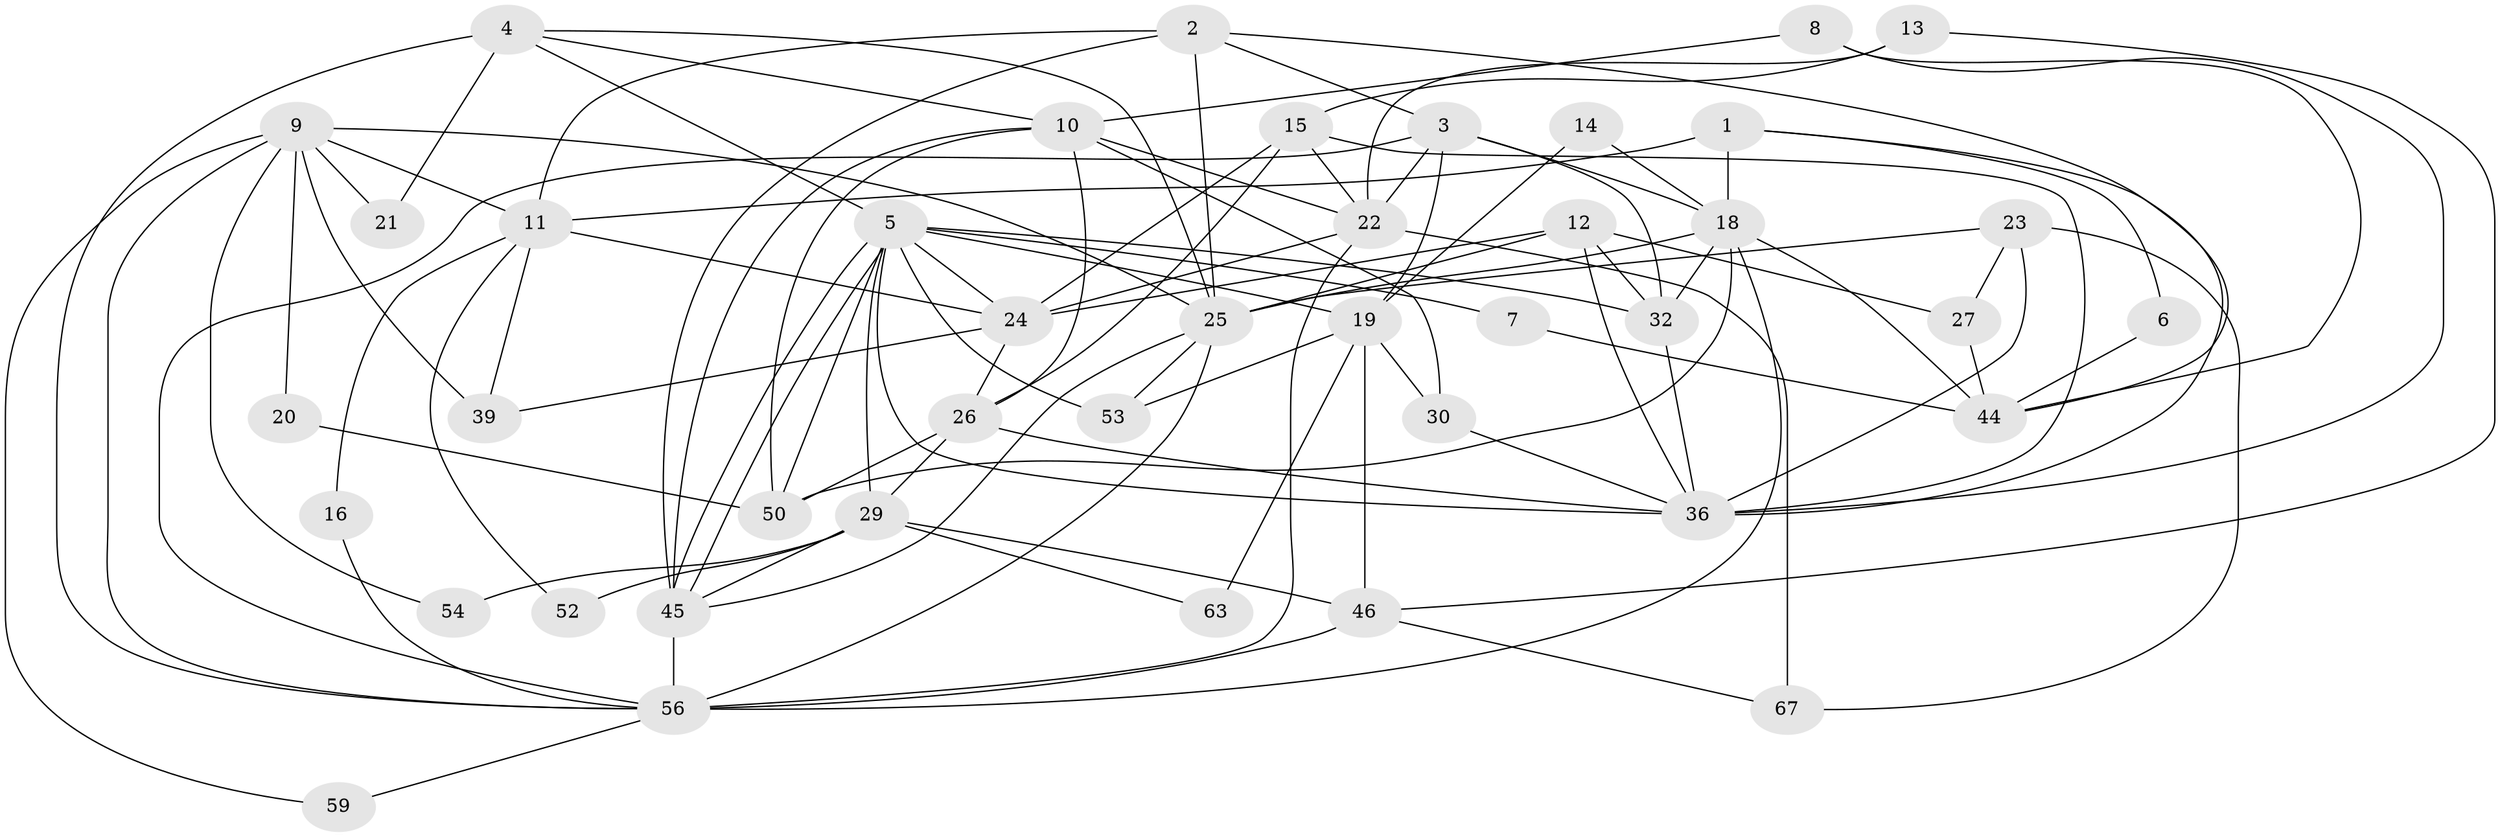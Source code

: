 // Generated by graph-tools (version 1.1) at 2025/52/02/27/25 19:52:03]
// undirected, 42 vertices, 103 edges
graph export_dot {
graph [start="1"]
  node [color=gray90,style=filled];
  1 [super="+51"];
  2 [super="+17"];
  3 [super="+40"];
  4 [super="+38"];
  5 [super="+43"];
  6;
  7;
  8;
  9 [super="+49"];
  10 [super="+37"];
  11 [super="+47"];
  12 [super="+42"];
  13;
  14;
  15 [super="+35"];
  16;
  18 [super="+28"];
  19 [super="+64"];
  20;
  21;
  22 [super="+65"];
  23 [super="+34"];
  24 [super="+41"];
  25 [super="+66"];
  26 [super="+31"];
  27;
  29 [super="+33"];
  30 [super="+48"];
  32 [super="+61"];
  36 [super="+62"];
  39;
  44 [super="+58"];
  45 [super="+55"];
  46 [super="+60"];
  50;
  52;
  53;
  54;
  56 [super="+57"];
  59;
  63;
  67;
  1 -- 18;
  1 -- 11 [weight=2];
  1 -- 36;
  1 -- 6;
  2 -- 3;
  2 -- 11;
  2 -- 45;
  2 -- 44;
  2 -- 25;
  3 -- 56;
  3 -- 22;
  3 -- 19;
  3 -- 18;
  3 -- 32;
  4 -- 25;
  4 -- 21;
  4 -- 56;
  4 -- 5;
  4 -- 10;
  5 -- 45;
  5 -- 45;
  5 -- 7;
  5 -- 29;
  5 -- 32;
  5 -- 53;
  5 -- 19;
  5 -- 50;
  5 -- 36;
  5 -- 24;
  6 -- 44;
  7 -- 44;
  8 -- 36;
  8 -- 44;
  8 -- 10;
  9 -- 21;
  9 -- 39;
  9 -- 54;
  9 -- 56;
  9 -- 59;
  9 -- 20;
  9 -- 11;
  9 -- 25;
  10 -- 50;
  10 -- 45;
  10 -- 26;
  10 -- 22;
  10 -- 30;
  11 -- 39;
  11 -- 16;
  11 -- 52;
  11 -- 24;
  12 -- 27;
  12 -- 25;
  12 -- 24;
  12 -- 32;
  12 -- 36;
  13 -- 15;
  13 -- 46;
  13 -- 22;
  14 -- 18;
  14 -- 19;
  15 -- 36;
  15 -- 24;
  15 -- 22;
  15 -- 26 [weight=2];
  16 -- 56;
  18 -- 50;
  18 -- 25;
  18 -- 44;
  18 -- 56;
  18 -- 32;
  19 -- 53;
  19 -- 63;
  19 -- 46;
  19 -- 30;
  20 -- 50;
  22 -- 67;
  22 -- 56;
  22 -- 24;
  23 -- 67;
  23 -- 25;
  23 -- 27;
  23 -- 36 [weight=2];
  24 -- 39;
  24 -- 26;
  25 -- 45;
  25 -- 53;
  25 -- 56;
  26 -- 50;
  26 -- 36;
  26 -- 29;
  27 -- 44;
  29 -- 46;
  29 -- 54;
  29 -- 63;
  29 -- 45;
  29 -- 52;
  30 -- 36;
  32 -- 36;
  45 -- 56;
  46 -- 56 [weight=2];
  46 -- 67;
  56 -- 59;
}
